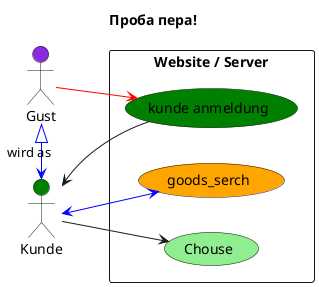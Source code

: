 ' AKTEURE DEFINIEREN (ОПРЕДЕЛЕНИЕ АКТЁРОВ)
@startuml

title Проба пера!

left to right direction 

actor gast as "Gust" #BlueViolet 
actor kunde as "Kunde" #Green 

' note left of kunde : muss eingeloggt sein


' Элемент "database" для хранения данных:
' database KundenstammDB as "DB" #LightBlue 
' entity vasia as "Vasiliy (Server)" #LightGreen
rectangle warenkorbSystem as "Website / Server" {

usecase kunde_anmeldung as "kunde anmeldung" #Green 
usecase goods_serch as "goods_serch" #Orange
usecase chouse_good as "Chouse" #LightGreen 
}
' Gast --|> Kunde
' ' RegistrierterKunde --|> Kunde

gast -> kunde_anmeldung #Red
kunde_anmeldung --> kunde 
gast <|-> kunde #Blue :wird as 
kunde <--> goods_serch #blue
kunde --> chouse_good 



@enduml